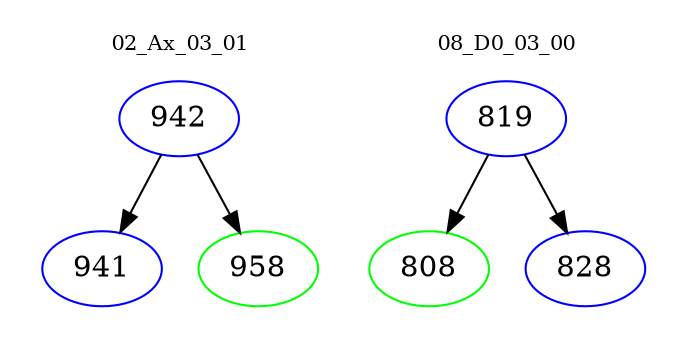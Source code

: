 digraph{
subgraph cluster_0 {
color = white
label = "02_Ax_03_01";
fontsize=10;
T0_942 [label="942", color="blue"]
T0_942 -> T0_941 [color="black"]
T0_941 [label="941", color="blue"]
T0_942 -> T0_958 [color="black"]
T0_958 [label="958", color="green"]
}
subgraph cluster_1 {
color = white
label = "08_D0_03_00";
fontsize=10;
T1_819 [label="819", color="blue"]
T1_819 -> T1_808 [color="black"]
T1_808 [label="808", color="green"]
T1_819 -> T1_828 [color="black"]
T1_828 [label="828", color="blue"]
}
}
